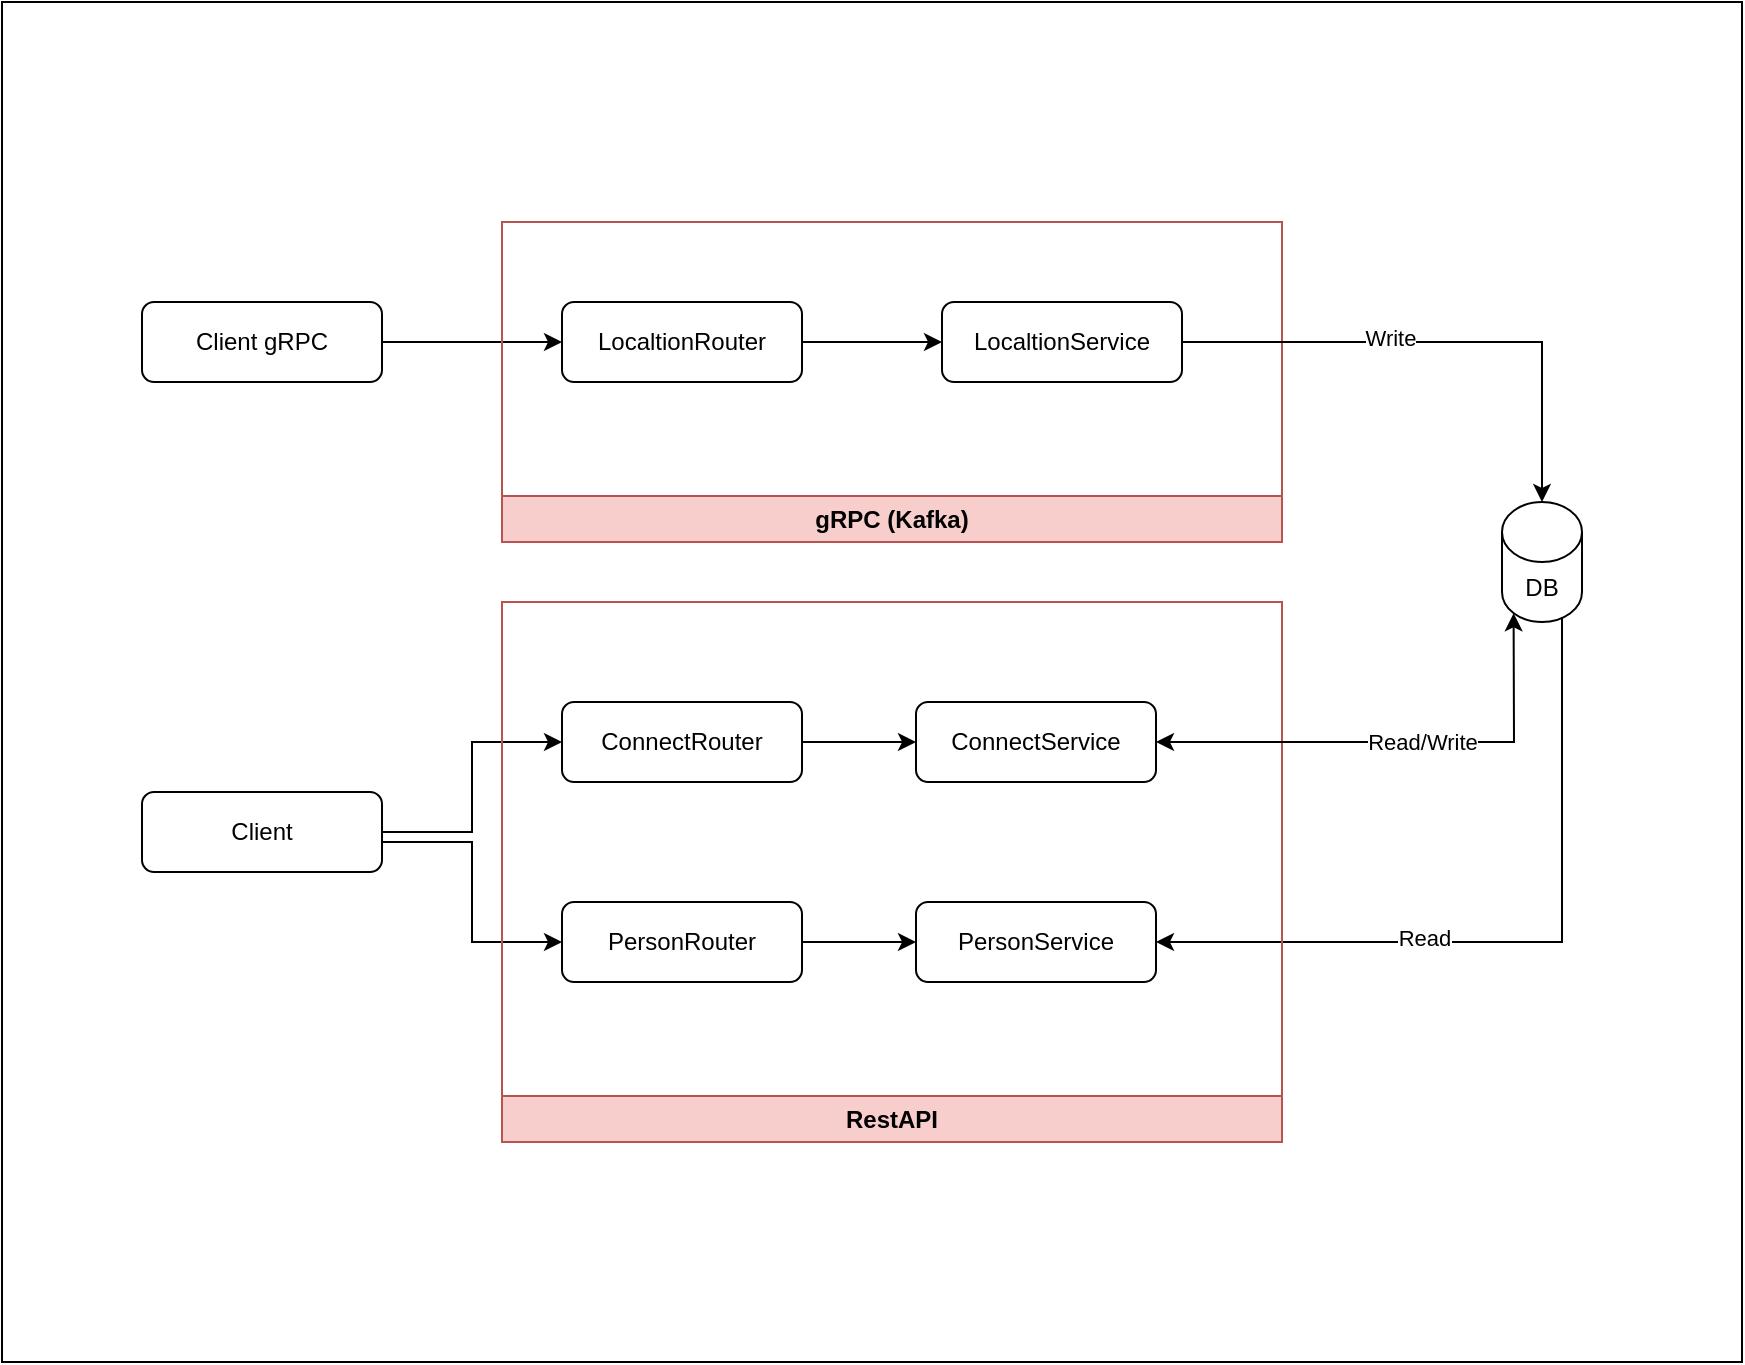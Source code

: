 <mxfile version="20.6.2" type="device"><diagram id="C5RBs43oDa-KdzZeNtuy" name="Page-1"><mxGraphModel dx="2027" dy="800" grid="1" gridSize="10" guides="1" tooltips="1" connect="1" arrows="1" fold="1" page="1" pageScale="1" pageWidth="827" pageHeight="1169" math="0" shadow="0"><root><mxCell id="WIyWlLk6GJQsqaUBKTNV-0"/><mxCell id="WIyWlLk6GJQsqaUBKTNV-1" parent="WIyWlLk6GJQsqaUBKTNV-0"/><mxCell id="ur1yRqxDJhIY4Yq5r5Yb-1" value="" style="rounded=0;whiteSpace=wrap;html=1;" vertex="1" parent="WIyWlLk6GJQsqaUBKTNV-1"><mxGeometry x="-810" y="150" width="870" height="680" as="geometry"/></mxCell><mxCell id="qR76pXI08Va71QZE-u72-12" style="edgeStyle=orthogonalEdgeStyle;rounded=0;orthogonalLoop=1;jettySize=auto;html=1;" parent="WIyWlLk6GJQsqaUBKTNV-1" source="WIyWlLk6GJQsqaUBKTNV-3" target="WIyWlLk6GJQsqaUBKTNV-7" edge="1"><mxGeometry relative="1" as="geometry"/></mxCell><mxCell id="WIyWlLk6GJQsqaUBKTNV-3" value="Client gRPC" style="rounded=1;whiteSpace=wrap;html=1;fontSize=12;glass=0;strokeWidth=1;shadow=0;" parent="WIyWlLk6GJQsqaUBKTNV-1" vertex="1"><mxGeometry x="-740" y="300" width="120" height="40" as="geometry"/></mxCell><mxCell id="j_aIbq763NYPNoPz8HxP-33" style="edgeStyle=orthogonalEdgeStyle;rounded=0;orthogonalLoop=1;jettySize=auto;html=1;exitX=0.855;exitY=1;exitDx=0;exitDy=-4.35;exitPerimeter=0;entryX=1;entryY=0.5;entryDx=0;entryDy=0;" parent="WIyWlLk6GJQsqaUBKTNV-1" source="qR76pXI08Va71QZE-u72-7" target="j_aIbq763NYPNoPz8HxP-14" edge="1"><mxGeometry relative="1" as="geometry"><Array as="points"><mxPoint x="-30" y="456"/><mxPoint x="-30" y="620"/></Array></mxGeometry></mxCell><mxCell id="j_aIbq763NYPNoPz8HxP-35" value="Read" style="edgeLabel;html=1;align=center;verticalAlign=middle;resizable=0;points=[];" parent="j_aIbq763NYPNoPz8HxP-33" vertex="1" connectable="0"><mxGeometry x="0.279" y="-2" relative="1" as="geometry"><mxPoint as="offset"/></mxGeometry></mxCell><mxCell id="qR76pXI08Va71QZE-u72-7" value="DB" style="shape=cylinder3;whiteSpace=wrap;html=1;boundedLbl=1;backgroundOutline=1;size=15;" parent="WIyWlLk6GJQsqaUBKTNV-1" vertex="1"><mxGeometry x="-60" y="400" width="40" height="60" as="geometry"/></mxCell><mxCell id="qR76pXI08Va71QZE-u72-10" value="gRPC (Kafka)" style="swimlane;whiteSpace=wrap;html=1;direction=west;fillColor=#f8cecc;strokeColor=#b85450;" parent="WIyWlLk6GJQsqaUBKTNV-1" vertex="1"><mxGeometry x="-560" y="260" width="390" height="160" as="geometry"/></mxCell><mxCell id="WIyWlLk6GJQsqaUBKTNV-11" value="LocaltionService" style="rounded=1;whiteSpace=wrap;html=1;fontSize=12;glass=0;strokeWidth=1;shadow=0;" parent="qR76pXI08Va71QZE-u72-10" vertex="1"><mxGeometry x="220" y="40" width="120" height="40" as="geometry"/></mxCell><mxCell id="j_aIbq763NYPNoPz8HxP-19" style="edgeStyle=orthogonalEdgeStyle;rounded=0;orthogonalLoop=1;jettySize=auto;html=1;entryX=0;entryY=0.5;entryDx=0;entryDy=0;" parent="qR76pXI08Va71QZE-u72-10" source="WIyWlLk6GJQsqaUBKTNV-7" target="WIyWlLk6GJQsqaUBKTNV-11" edge="1"><mxGeometry relative="1" as="geometry"/></mxCell><mxCell id="WIyWlLk6GJQsqaUBKTNV-7" value="LocaltionRouter" style="rounded=1;whiteSpace=wrap;html=1;fontSize=12;glass=0;strokeWidth=1;shadow=0;" parent="qR76pXI08Va71QZE-u72-10" vertex="1"><mxGeometry x="30" y="40" width="120" height="40" as="geometry"/></mxCell><mxCell id="j_aIbq763NYPNoPz8HxP-11" style="edgeStyle=orthogonalEdgeStyle;rounded=0;orthogonalLoop=1;jettySize=auto;html=1;entryX=0.5;entryY=0;entryDx=0;entryDy=0;entryPerimeter=0;" parent="WIyWlLk6GJQsqaUBKTNV-1" source="WIyWlLk6GJQsqaUBKTNV-11" target="qR76pXI08Va71QZE-u72-7" edge="1"><mxGeometry relative="1" as="geometry"/></mxCell><mxCell id="j_aIbq763NYPNoPz8HxP-20" value="Write" style="edgeLabel;html=1;align=center;verticalAlign=middle;resizable=0;points=[];" parent="j_aIbq763NYPNoPz8HxP-11" vertex="1" connectable="0"><mxGeometry x="-0.201" y="2" relative="1" as="geometry"><mxPoint as="offset"/></mxGeometry></mxCell><mxCell id="j_aIbq763NYPNoPz8HxP-23" style="edgeStyle=orthogonalEdgeStyle;rounded=0;orthogonalLoop=1;jettySize=auto;html=1;entryX=0;entryY=0.5;entryDx=0;entryDy=0;" parent="WIyWlLk6GJQsqaUBKTNV-1" source="j_aIbq763NYPNoPz8HxP-12" target="j_aIbq763NYPNoPz8HxP-22" edge="1"><mxGeometry relative="1" as="geometry"/></mxCell><mxCell id="j_aIbq763NYPNoPz8HxP-24" style="edgeStyle=orthogonalEdgeStyle;rounded=0;orthogonalLoop=1;jettySize=auto;html=1;entryX=0;entryY=0.5;entryDx=0;entryDy=0;" parent="WIyWlLk6GJQsqaUBKTNV-1" source="j_aIbq763NYPNoPz8HxP-12" target="j_aIbq763NYPNoPz8HxP-21" edge="1"><mxGeometry relative="1" as="geometry"><Array as="points"><mxPoint x="-575" y="570"/><mxPoint x="-575" y="620"/></Array></mxGeometry></mxCell><mxCell id="j_aIbq763NYPNoPz8HxP-12" value="Client" style="rounded=1;whiteSpace=wrap;html=1;fontSize=12;glass=0;strokeWidth=1;shadow=0;" parent="WIyWlLk6GJQsqaUBKTNV-1" vertex="1"><mxGeometry x="-740" y="545" width="120" height="40" as="geometry"/></mxCell><mxCell id="j_aIbq763NYPNoPz8HxP-13" value="RestAPI" style="swimlane;whiteSpace=wrap;html=1;direction=west;fillColor=#f8cecc;strokeColor=#b85450;" parent="WIyWlLk6GJQsqaUBKTNV-1" vertex="1"><mxGeometry x="-560" y="450" width="390" height="270" as="geometry"/></mxCell><mxCell id="j_aIbq763NYPNoPz8HxP-14" value="PersonService" style="rounded=1;whiteSpace=wrap;html=1;fontSize=12;glass=0;strokeWidth=1;shadow=0;" parent="j_aIbq763NYPNoPz8HxP-13" vertex="1"><mxGeometry x="207" y="150" width="120" height="40" as="geometry"/></mxCell><mxCell id="j_aIbq763NYPNoPz8HxP-16" value="ConnectService" style="rounded=1;whiteSpace=wrap;html=1;fontSize=12;glass=0;strokeWidth=1;shadow=0;" parent="j_aIbq763NYPNoPz8HxP-13" vertex="1"><mxGeometry x="207" y="50" width="120" height="40" as="geometry"/></mxCell><mxCell id="j_aIbq763NYPNoPz8HxP-28" style="edgeStyle=orthogonalEdgeStyle;rounded=0;orthogonalLoop=1;jettySize=auto;html=1;entryX=0;entryY=0.5;entryDx=0;entryDy=0;" parent="j_aIbq763NYPNoPz8HxP-13" source="j_aIbq763NYPNoPz8HxP-21" target="j_aIbq763NYPNoPz8HxP-14" edge="1"><mxGeometry relative="1" as="geometry"/></mxCell><mxCell id="j_aIbq763NYPNoPz8HxP-21" value="PersonRouter" style="rounded=1;whiteSpace=wrap;html=1;fontSize=12;glass=0;strokeWidth=1;shadow=0;" parent="j_aIbq763NYPNoPz8HxP-13" vertex="1"><mxGeometry x="30" y="150" width="120" height="40" as="geometry"/></mxCell><mxCell id="j_aIbq763NYPNoPz8HxP-25" style="edgeStyle=orthogonalEdgeStyle;rounded=0;orthogonalLoop=1;jettySize=auto;html=1;" parent="j_aIbq763NYPNoPz8HxP-13" source="j_aIbq763NYPNoPz8HxP-22" target="j_aIbq763NYPNoPz8HxP-16" edge="1"><mxGeometry relative="1" as="geometry"/></mxCell><mxCell id="j_aIbq763NYPNoPz8HxP-22" value="ConnectRouter" style="rounded=1;whiteSpace=wrap;html=1;fontSize=12;glass=0;strokeWidth=1;shadow=0;" parent="j_aIbq763NYPNoPz8HxP-13" vertex="1"><mxGeometry x="30" y="50" width="120" height="40" as="geometry"/></mxCell><mxCell id="j_aIbq763NYPNoPz8HxP-32" value="" style="endArrow=classic;startArrow=classic;html=1;rounded=0;exitX=1;exitY=0.5;exitDx=0;exitDy=0;entryX=0.145;entryY=1;entryDx=0;entryDy=-4.35;entryPerimeter=0;" parent="WIyWlLk6GJQsqaUBKTNV-1" source="j_aIbq763NYPNoPz8HxP-16" target="qR76pXI08Va71QZE-u72-7" edge="1"><mxGeometry width="50" height="50" relative="1" as="geometry"><mxPoint x="-90" y="510" as="sourcePoint"/><mxPoint x="-40" y="460" as="targetPoint"/><Array as="points"><mxPoint x="-54" y="520"/></Array></mxGeometry></mxCell><mxCell id="j_aIbq763NYPNoPz8HxP-34" value="Read/Write" style="edgeLabel;html=1;align=center;verticalAlign=middle;resizable=0;points=[];" parent="j_aIbq763NYPNoPz8HxP-32" vertex="1" connectable="0"><mxGeometry x="-0.375" y="1" relative="1" as="geometry"><mxPoint x="57" y="1" as="offset"/></mxGeometry></mxCell></root></mxGraphModel></diagram></mxfile>
